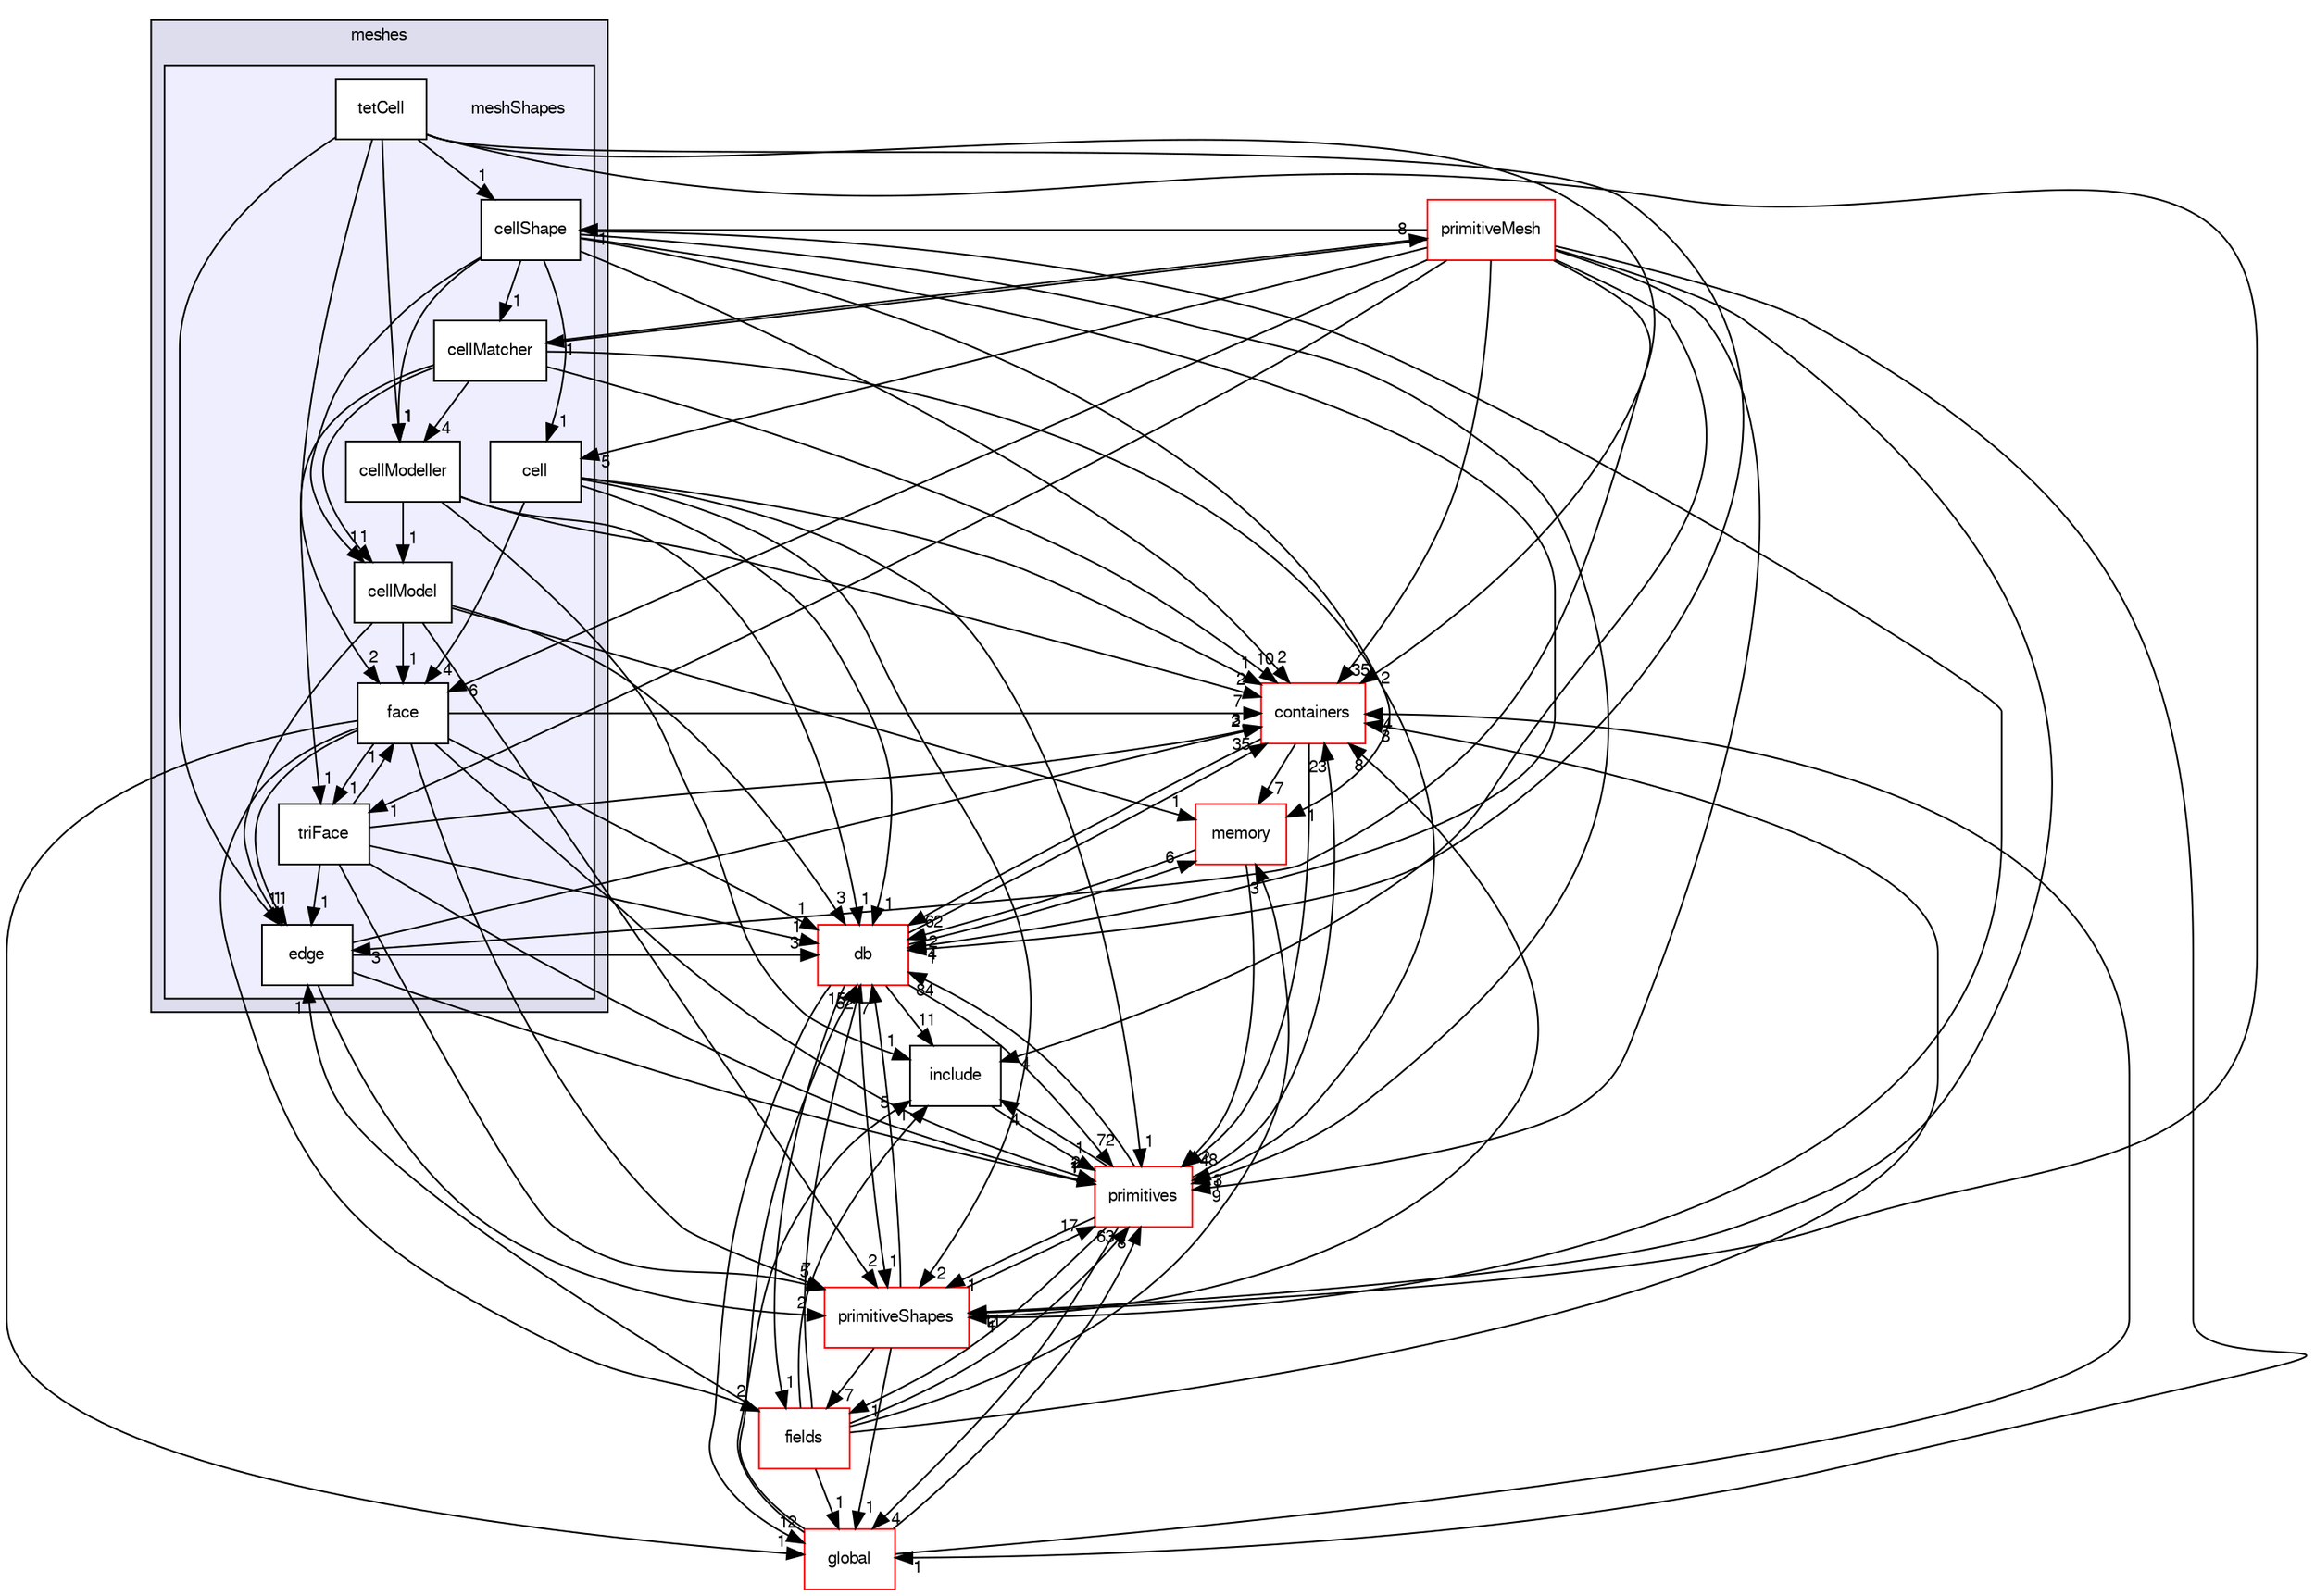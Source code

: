 digraph "src/OpenFOAM/meshes/meshShapes" {
  bgcolor=transparent;
  compound=true
  node [ fontsize="10", fontname="FreeSans"];
  edge [ labelfontsize="10", labelfontname="FreeSans"];
  subgraph clusterdir_aa2423979fb45fc41c393a5db370ab21 {
    graph [ bgcolor="#ddddee", pencolor="black", label="meshes" fontname="FreeSans", fontsize="10", URL="dir_aa2423979fb45fc41c393a5db370ab21.html"]
  subgraph clusterdir_b8e2732bc99f8fb2a379dad81aa6030e {
    graph [ bgcolor="#eeeeff", pencolor="black", label="" URL="dir_b8e2732bc99f8fb2a379dad81aa6030e.html"];
    dir_b8e2732bc99f8fb2a379dad81aa6030e [shape=plaintext label="meshShapes"];
    dir_f0875c241e23d39b15d3260f77fbe0f6 [shape=box label="cell" color="black" fillcolor="white" style="filled" URL="dir_f0875c241e23d39b15d3260f77fbe0f6.html"];
    dir_98615869478e2807f5197cae1415666c [shape=box label="cellMatcher" color="black" fillcolor="white" style="filled" URL="dir_98615869478e2807f5197cae1415666c.html"];
    dir_a4b554e05a9b7345a7b6bd52e5aa8f99 [shape=box label="cellModel" color="black" fillcolor="white" style="filled" URL="dir_a4b554e05a9b7345a7b6bd52e5aa8f99.html"];
    dir_ffa80f814c3372ef143238e7a04cb1a2 [shape=box label="cellModeller" color="black" fillcolor="white" style="filled" URL="dir_ffa80f814c3372ef143238e7a04cb1a2.html"];
    dir_4bba408616a9d927d44d484b2a21665f [shape=box label="cellShape" color="black" fillcolor="white" style="filled" URL="dir_4bba408616a9d927d44d484b2a21665f.html"];
    dir_05ec013dcc31a6c6df38dcfca56fa4b9 [shape=box label="edge" color="black" fillcolor="white" style="filled" URL="dir_05ec013dcc31a6c6df38dcfca56fa4b9.html"];
    dir_900080d28a8d6389dbac680930b6f778 [shape=box label="face" color="black" fillcolor="white" style="filled" URL="dir_900080d28a8d6389dbac680930b6f778.html"];
    dir_4771b17f789d905e2dac710e3f219fff [shape=box label="tetCell" color="black" fillcolor="white" style="filled" URL="dir_4771b17f789d905e2dac710e3f219fff.html"];
    dir_33afe76c80c3d98c51e67e1a5ff12d8d [shape=box label="triFace" color="black" fillcolor="white" style="filled" URL="dir_33afe76c80c3d98c51e67e1a5ff12d8d.html"];
  }
  }
  dir_385a22dcc2f7120acb0f1a7a832b3b8d [shape=box label="memory" color="red" URL="dir_385a22dcc2f7120acb0f1a7a832b3b8d.html"];
  dir_962442b8f989d5529fab5e0f0e4ffb74 [shape=box label="fields" color="red" URL="dir_962442b8f989d5529fab5e0f0e4ffb74.html"];
  dir_19d0872053bde092be81d7fe3f56cbf7 [shape=box label="containers" color="red" URL="dir_19d0872053bde092be81d7fe3f56cbf7.html"];
  dir_d498992fb7d3f293d898bf6d3a4df869 [shape=box label="primitiveMesh" color="red" URL="dir_d498992fb7d3f293d898bf6d3a4df869.html"];
  dir_63c634f7a7cfd679ac26c67fb30fc32f [shape=box label="db" color="red" URL="dir_63c634f7a7cfd679ac26c67fb30fc32f.html"];
  dir_a36ac568b20b0ed2190ed53a491bc296 [shape=box label="primitiveShapes" color="red" URL="dir_a36ac568b20b0ed2190ed53a491bc296.html"];
  dir_8583492183f4d27c76555f8f333dd07b [shape=box label="global" color="red" URL="dir_8583492183f4d27c76555f8f333dd07b.html"];
  dir_3e50f45338116b169052b428016851aa [shape=box label="primitives" color="red" URL="dir_3e50f45338116b169052b428016851aa.html"];
  dir_e954e9f5966bc1c681a414ec8bd0ee15 [shape=box label="include" URL="dir_e954e9f5966bc1c681a414ec8bd0ee15.html"];
  dir_4bba408616a9d927d44d484b2a21665f->dir_385a22dcc2f7120acb0f1a7a832b3b8d [headlabel="1", labeldistance=1.5 headhref="dir_002047_002026.html"];
  dir_4bba408616a9d927d44d484b2a21665f->dir_98615869478e2807f5197cae1415666c [headlabel="1", labeldistance=1.5 headhref="dir_002047_002044.html"];
  dir_4bba408616a9d927d44d484b2a21665f->dir_19d0872053bde092be81d7fe3f56cbf7 [headlabel="2", labeldistance=1.5 headhref="dir_002047_001711.html"];
  dir_4bba408616a9d927d44d484b2a21665f->dir_f0875c241e23d39b15d3260f77fbe0f6 [headlabel="1", labeldistance=1.5 headhref="dir_002047_002043.html"];
  dir_4bba408616a9d927d44d484b2a21665f->dir_a4b554e05a9b7345a7b6bd52e5aa8f99 [headlabel="1", labeldistance=1.5 headhref="dir_002047_002045.html"];
  dir_4bba408616a9d927d44d484b2a21665f->dir_63c634f7a7cfd679ac26c67fb30fc32f [headlabel="4", labeldistance=1.5 headhref="dir_002047_001761.html"];
  dir_4bba408616a9d927d44d484b2a21665f->dir_a36ac568b20b0ed2190ed53a491bc296 [headlabel="1", labeldistance=1.5 headhref="dir_002047_002118.html"];
  dir_4bba408616a9d927d44d484b2a21665f->dir_3e50f45338116b169052b428016851aa [headlabel="1", labeldistance=1.5 headhref="dir_002047_002129.html"];
  dir_4bba408616a9d927d44d484b2a21665f->dir_ffa80f814c3372ef143238e7a04cb1a2 [headlabel="1", labeldistance=1.5 headhref="dir_002047_002046.html"];
  dir_385a22dcc2f7120acb0f1a7a832b3b8d->dir_63c634f7a7cfd679ac26c67fb30fc32f [headlabel="2", labeldistance=1.5 headhref="dir_002026_001761.html"];
  dir_385a22dcc2f7120acb0f1a7a832b3b8d->dir_3e50f45338116b169052b428016851aa [headlabel="2", labeldistance=1.5 headhref="dir_002026_002129.html"];
  dir_98615869478e2807f5197cae1415666c->dir_19d0872053bde092be81d7fe3f56cbf7 [headlabel="10", labeldistance=1.5 headhref="dir_002044_001711.html"];
  dir_98615869478e2807f5197cae1415666c->dir_d498992fb7d3f293d898bf6d3a4df869 [headlabel="8", labeldistance=1.5 headhref="dir_002044_002113.html"];
  dir_98615869478e2807f5197cae1415666c->dir_a4b554e05a9b7345a7b6bd52e5aa8f99 [headlabel="1", labeldistance=1.5 headhref="dir_002044_002045.html"];
  dir_98615869478e2807f5197cae1415666c->dir_3e50f45338116b169052b428016851aa [headlabel="3", labeldistance=1.5 headhref="dir_002044_002129.html"];
  dir_98615869478e2807f5197cae1415666c->dir_ffa80f814c3372ef143238e7a04cb1a2 [headlabel="4", labeldistance=1.5 headhref="dir_002044_002046.html"];
  dir_98615869478e2807f5197cae1415666c->dir_900080d28a8d6389dbac680930b6f778 [headlabel="2", labeldistance=1.5 headhref="dir_002044_002049.html"];
  dir_962442b8f989d5529fab5e0f0e4ffb74->dir_385a22dcc2f7120acb0f1a7a832b3b8d [headlabel="3", labeldistance=1.5 headhref="dir_001829_002026.html"];
  dir_962442b8f989d5529fab5e0f0e4ffb74->dir_19d0872053bde092be81d7fe3f56cbf7 [headlabel="8", labeldistance=1.5 headhref="dir_001829_001711.html"];
  dir_962442b8f989d5529fab5e0f0e4ffb74->dir_05ec013dcc31a6c6df38dcfca56fa4b9 [headlabel="1", labeldistance=1.5 headhref="dir_001829_002048.html"];
  dir_962442b8f989d5529fab5e0f0e4ffb74->dir_63c634f7a7cfd679ac26c67fb30fc32f [headlabel="62", labeldistance=1.5 headhref="dir_001829_001761.html"];
  dir_962442b8f989d5529fab5e0f0e4ffb74->dir_8583492183f4d27c76555f8f333dd07b [headlabel="1", labeldistance=1.5 headhref="dir_001829_001905.html"];
  dir_962442b8f989d5529fab5e0f0e4ffb74->dir_3e50f45338116b169052b428016851aa [headlabel="63", labeldistance=1.5 headhref="dir_001829_002129.html"];
  dir_962442b8f989d5529fab5e0f0e4ffb74->dir_e954e9f5966bc1c681a414ec8bd0ee15 [headlabel="1", labeldistance=1.5 headhref="dir_001829_001926.html"];
  dir_19d0872053bde092be81d7fe3f56cbf7->dir_385a22dcc2f7120acb0f1a7a832b3b8d [headlabel="7", labeldistance=1.5 headhref="dir_001711_002026.html"];
  dir_19d0872053bde092be81d7fe3f56cbf7->dir_63c634f7a7cfd679ac26c67fb30fc32f [headlabel="62", labeldistance=1.5 headhref="dir_001711_001761.html"];
  dir_19d0872053bde092be81d7fe3f56cbf7->dir_3e50f45338116b169052b428016851aa [headlabel="48", labeldistance=1.5 headhref="dir_001711_002129.html"];
  dir_05ec013dcc31a6c6df38dcfca56fa4b9->dir_19d0872053bde092be81d7fe3f56cbf7 [headlabel="2", labeldistance=1.5 headhref="dir_002048_001711.html"];
  dir_05ec013dcc31a6c6df38dcfca56fa4b9->dir_63c634f7a7cfd679ac26c67fb30fc32f [headlabel="3", labeldistance=1.5 headhref="dir_002048_001761.html"];
  dir_05ec013dcc31a6c6df38dcfca56fa4b9->dir_a36ac568b20b0ed2190ed53a491bc296 [headlabel="2", labeldistance=1.5 headhref="dir_002048_002118.html"];
  dir_05ec013dcc31a6c6df38dcfca56fa4b9->dir_3e50f45338116b169052b428016851aa [headlabel="1", labeldistance=1.5 headhref="dir_002048_002129.html"];
  dir_f0875c241e23d39b15d3260f77fbe0f6->dir_19d0872053bde092be81d7fe3f56cbf7 [headlabel="1", labeldistance=1.5 headhref="dir_002043_001711.html"];
  dir_f0875c241e23d39b15d3260f77fbe0f6->dir_63c634f7a7cfd679ac26c67fb30fc32f [headlabel="1", labeldistance=1.5 headhref="dir_002043_001761.html"];
  dir_f0875c241e23d39b15d3260f77fbe0f6->dir_a36ac568b20b0ed2190ed53a491bc296 [headlabel="2", labeldistance=1.5 headhref="dir_002043_002118.html"];
  dir_f0875c241e23d39b15d3260f77fbe0f6->dir_3e50f45338116b169052b428016851aa [headlabel="1", labeldistance=1.5 headhref="dir_002043_002129.html"];
  dir_f0875c241e23d39b15d3260f77fbe0f6->dir_900080d28a8d6389dbac680930b6f778 [headlabel="4", labeldistance=1.5 headhref="dir_002043_002049.html"];
  dir_d498992fb7d3f293d898bf6d3a4df869->dir_4bba408616a9d927d44d484b2a21665f [headlabel="1", labeldistance=1.5 headhref="dir_002113_002047.html"];
  dir_d498992fb7d3f293d898bf6d3a4df869->dir_98615869478e2807f5197cae1415666c [headlabel="1", labeldistance=1.5 headhref="dir_002113_002044.html"];
  dir_d498992fb7d3f293d898bf6d3a4df869->dir_19d0872053bde092be81d7fe3f56cbf7 [headlabel="35", labeldistance=1.5 headhref="dir_002113_001711.html"];
  dir_d498992fb7d3f293d898bf6d3a4df869->dir_05ec013dcc31a6c6df38dcfca56fa4b9 [headlabel="3", labeldistance=1.5 headhref="dir_002113_002048.html"];
  dir_d498992fb7d3f293d898bf6d3a4df869->dir_f0875c241e23d39b15d3260f77fbe0f6 [headlabel="5", labeldistance=1.5 headhref="dir_002113_002043.html"];
  dir_d498992fb7d3f293d898bf6d3a4df869->dir_a36ac568b20b0ed2190ed53a491bc296 [headlabel="11", labeldistance=1.5 headhref="dir_002113_002118.html"];
  dir_d498992fb7d3f293d898bf6d3a4df869->dir_8583492183f4d27c76555f8f333dd07b [headlabel="1", labeldistance=1.5 headhref="dir_002113_001905.html"];
  dir_d498992fb7d3f293d898bf6d3a4df869->dir_3e50f45338116b169052b428016851aa [headlabel="9", labeldistance=1.5 headhref="dir_002113_002129.html"];
  dir_d498992fb7d3f293d898bf6d3a4df869->dir_e954e9f5966bc1c681a414ec8bd0ee15 [headlabel="4", labeldistance=1.5 headhref="dir_002113_001926.html"];
  dir_d498992fb7d3f293d898bf6d3a4df869->dir_33afe76c80c3d98c51e67e1a5ff12d8d [headlabel="1", labeldistance=1.5 headhref="dir_002113_002051.html"];
  dir_d498992fb7d3f293d898bf6d3a4df869->dir_900080d28a8d6389dbac680930b6f778 [headlabel="6", labeldistance=1.5 headhref="dir_002113_002049.html"];
  dir_a4b554e05a9b7345a7b6bd52e5aa8f99->dir_385a22dcc2f7120acb0f1a7a832b3b8d [headlabel="1", labeldistance=1.5 headhref="dir_002045_002026.html"];
  dir_a4b554e05a9b7345a7b6bd52e5aa8f99->dir_05ec013dcc31a6c6df38dcfca56fa4b9 [headlabel="1", labeldistance=1.5 headhref="dir_002045_002048.html"];
  dir_a4b554e05a9b7345a7b6bd52e5aa8f99->dir_63c634f7a7cfd679ac26c67fb30fc32f [headlabel="3", labeldistance=1.5 headhref="dir_002045_001761.html"];
  dir_a4b554e05a9b7345a7b6bd52e5aa8f99->dir_a36ac568b20b0ed2190ed53a491bc296 [headlabel="2", labeldistance=1.5 headhref="dir_002045_002118.html"];
  dir_a4b554e05a9b7345a7b6bd52e5aa8f99->dir_900080d28a8d6389dbac680930b6f778 [headlabel="1", labeldistance=1.5 headhref="dir_002045_002049.html"];
  dir_63c634f7a7cfd679ac26c67fb30fc32f->dir_385a22dcc2f7120acb0f1a7a832b3b8d [headlabel="6", labeldistance=1.5 headhref="dir_001761_002026.html"];
  dir_63c634f7a7cfd679ac26c67fb30fc32f->dir_962442b8f989d5529fab5e0f0e4ffb74 [headlabel="1", labeldistance=1.5 headhref="dir_001761_001829.html"];
  dir_63c634f7a7cfd679ac26c67fb30fc32f->dir_19d0872053bde092be81d7fe3f56cbf7 [headlabel="35", labeldistance=1.5 headhref="dir_001761_001711.html"];
  dir_63c634f7a7cfd679ac26c67fb30fc32f->dir_a36ac568b20b0ed2190ed53a491bc296 [headlabel="1", labeldistance=1.5 headhref="dir_001761_002118.html"];
  dir_63c634f7a7cfd679ac26c67fb30fc32f->dir_8583492183f4d27c76555f8f333dd07b [headlabel="12", labeldistance=1.5 headhref="dir_001761_001905.html"];
  dir_63c634f7a7cfd679ac26c67fb30fc32f->dir_3e50f45338116b169052b428016851aa [headlabel="72", labeldistance=1.5 headhref="dir_001761_002129.html"];
  dir_63c634f7a7cfd679ac26c67fb30fc32f->dir_e954e9f5966bc1c681a414ec8bd0ee15 [headlabel="11", labeldistance=1.5 headhref="dir_001761_001926.html"];
  dir_a36ac568b20b0ed2190ed53a491bc296->dir_962442b8f989d5529fab5e0f0e4ffb74 [headlabel="7", labeldistance=1.5 headhref="dir_002118_001829.html"];
  dir_a36ac568b20b0ed2190ed53a491bc296->dir_19d0872053bde092be81d7fe3f56cbf7 [headlabel="8", labeldistance=1.5 headhref="dir_002118_001711.html"];
  dir_a36ac568b20b0ed2190ed53a491bc296->dir_63c634f7a7cfd679ac26c67fb30fc32f [headlabel="7", labeldistance=1.5 headhref="dir_002118_001761.html"];
  dir_a36ac568b20b0ed2190ed53a491bc296->dir_8583492183f4d27c76555f8f333dd07b [headlabel="1", labeldistance=1.5 headhref="dir_002118_001905.html"];
  dir_a36ac568b20b0ed2190ed53a491bc296->dir_3e50f45338116b169052b428016851aa [headlabel="17", labeldistance=1.5 headhref="dir_002118_002129.html"];
  dir_8583492183f4d27c76555f8f333dd07b->dir_19d0872053bde092be81d7fe3f56cbf7 [headlabel="4", labeldistance=1.5 headhref="dir_001905_001711.html"];
  dir_8583492183f4d27c76555f8f333dd07b->dir_63c634f7a7cfd679ac26c67fb30fc32f [headlabel="15", labeldistance=1.5 headhref="dir_001905_001761.html"];
  dir_8583492183f4d27c76555f8f333dd07b->dir_3e50f45338116b169052b428016851aa [headlabel="8", labeldistance=1.5 headhref="dir_001905_002129.html"];
  dir_8583492183f4d27c76555f8f333dd07b->dir_e954e9f5966bc1c681a414ec8bd0ee15 [headlabel="5", labeldistance=1.5 headhref="dir_001905_001926.html"];
  dir_3e50f45338116b169052b428016851aa->dir_962442b8f989d5529fab5e0f0e4ffb74 [headlabel="1", labeldistance=1.5 headhref="dir_002129_001829.html"];
  dir_3e50f45338116b169052b428016851aa->dir_19d0872053bde092be81d7fe3f56cbf7 [headlabel="23", labeldistance=1.5 headhref="dir_002129_001711.html"];
  dir_3e50f45338116b169052b428016851aa->dir_63c634f7a7cfd679ac26c67fb30fc32f [headlabel="84", labeldistance=1.5 headhref="dir_002129_001761.html"];
  dir_3e50f45338116b169052b428016851aa->dir_a36ac568b20b0ed2190ed53a491bc296 [headlabel="1", labeldistance=1.5 headhref="dir_002129_002118.html"];
  dir_3e50f45338116b169052b428016851aa->dir_8583492183f4d27c76555f8f333dd07b [headlabel="4", labeldistance=1.5 headhref="dir_002129_001905.html"];
  dir_3e50f45338116b169052b428016851aa->dir_e954e9f5966bc1c681a414ec8bd0ee15 [headlabel="4", labeldistance=1.5 headhref="dir_002129_001926.html"];
  dir_e954e9f5966bc1c681a414ec8bd0ee15->dir_3e50f45338116b169052b428016851aa [headlabel="1", labeldistance=1.5 headhref="dir_001926_002129.html"];
  dir_ffa80f814c3372ef143238e7a04cb1a2->dir_19d0872053bde092be81d7fe3f56cbf7 [headlabel="2", labeldistance=1.5 headhref="dir_002046_001711.html"];
  dir_ffa80f814c3372ef143238e7a04cb1a2->dir_a4b554e05a9b7345a7b6bd52e5aa8f99 [headlabel="1", labeldistance=1.5 headhref="dir_002046_002045.html"];
  dir_ffa80f814c3372ef143238e7a04cb1a2->dir_63c634f7a7cfd679ac26c67fb30fc32f [headlabel="1", labeldistance=1.5 headhref="dir_002046_001761.html"];
  dir_ffa80f814c3372ef143238e7a04cb1a2->dir_e954e9f5966bc1c681a414ec8bd0ee15 [headlabel="1", labeldistance=1.5 headhref="dir_002046_001926.html"];
  dir_33afe76c80c3d98c51e67e1a5ff12d8d->dir_19d0872053bde092be81d7fe3f56cbf7 [headlabel="3", labeldistance=1.5 headhref="dir_002051_001711.html"];
  dir_33afe76c80c3d98c51e67e1a5ff12d8d->dir_05ec013dcc31a6c6df38dcfca56fa4b9 [headlabel="1", labeldistance=1.5 headhref="dir_002051_002048.html"];
  dir_33afe76c80c3d98c51e67e1a5ff12d8d->dir_63c634f7a7cfd679ac26c67fb30fc32f [headlabel="1", labeldistance=1.5 headhref="dir_002051_001761.html"];
  dir_33afe76c80c3d98c51e67e1a5ff12d8d->dir_a36ac568b20b0ed2190ed53a491bc296 [headlabel="5", labeldistance=1.5 headhref="dir_002051_002118.html"];
  dir_33afe76c80c3d98c51e67e1a5ff12d8d->dir_3e50f45338116b169052b428016851aa [headlabel="1", labeldistance=1.5 headhref="dir_002051_002129.html"];
  dir_33afe76c80c3d98c51e67e1a5ff12d8d->dir_900080d28a8d6389dbac680930b6f778 [headlabel="1", labeldistance=1.5 headhref="dir_002051_002049.html"];
  dir_900080d28a8d6389dbac680930b6f778->dir_962442b8f989d5529fab5e0f0e4ffb74 [headlabel="2", labeldistance=1.5 headhref="dir_002049_001829.html"];
  dir_900080d28a8d6389dbac680930b6f778->dir_19d0872053bde092be81d7fe3f56cbf7 [headlabel="7", labeldistance=1.5 headhref="dir_002049_001711.html"];
  dir_900080d28a8d6389dbac680930b6f778->dir_05ec013dcc31a6c6df38dcfca56fa4b9 [headlabel="1", labeldistance=1.5 headhref="dir_002049_002048.html"];
  dir_900080d28a8d6389dbac680930b6f778->dir_63c634f7a7cfd679ac26c67fb30fc32f [headlabel="1", labeldistance=1.5 headhref="dir_002049_001761.html"];
  dir_900080d28a8d6389dbac680930b6f778->dir_a36ac568b20b0ed2190ed53a491bc296 [headlabel="7", labeldistance=1.5 headhref="dir_002049_002118.html"];
  dir_900080d28a8d6389dbac680930b6f778->dir_8583492183f4d27c76555f8f333dd07b [headlabel="1", labeldistance=1.5 headhref="dir_002049_001905.html"];
  dir_900080d28a8d6389dbac680930b6f778->dir_3e50f45338116b169052b428016851aa [headlabel="2", labeldistance=1.5 headhref="dir_002049_002129.html"];
  dir_900080d28a8d6389dbac680930b6f778->dir_33afe76c80c3d98c51e67e1a5ff12d8d [headlabel="1", labeldistance=1.5 headhref="dir_002049_002051.html"];
  dir_4771b17f789d905e2dac710e3f219fff->dir_4bba408616a9d927d44d484b2a21665f [headlabel="1", labeldistance=1.5 headhref="dir_002050_002047.html"];
  dir_4771b17f789d905e2dac710e3f219fff->dir_19d0872053bde092be81d7fe3f56cbf7 [headlabel="2", labeldistance=1.5 headhref="dir_002050_001711.html"];
  dir_4771b17f789d905e2dac710e3f219fff->dir_05ec013dcc31a6c6df38dcfca56fa4b9 [headlabel="1", labeldistance=1.5 headhref="dir_002050_002048.html"];
  dir_4771b17f789d905e2dac710e3f219fff->dir_63c634f7a7cfd679ac26c67fb30fc32f [headlabel="1", labeldistance=1.5 headhref="dir_002050_001761.html"];
  dir_4771b17f789d905e2dac710e3f219fff->dir_a36ac568b20b0ed2190ed53a491bc296 [headlabel="2", labeldistance=1.5 headhref="dir_002050_002118.html"];
  dir_4771b17f789d905e2dac710e3f219fff->dir_ffa80f814c3372ef143238e7a04cb1a2 [headlabel="1", labeldistance=1.5 headhref="dir_002050_002046.html"];
  dir_4771b17f789d905e2dac710e3f219fff->dir_33afe76c80c3d98c51e67e1a5ff12d8d [headlabel="1", labeldistance=1.5 headhref="dir_002050_002051.html"];
}
